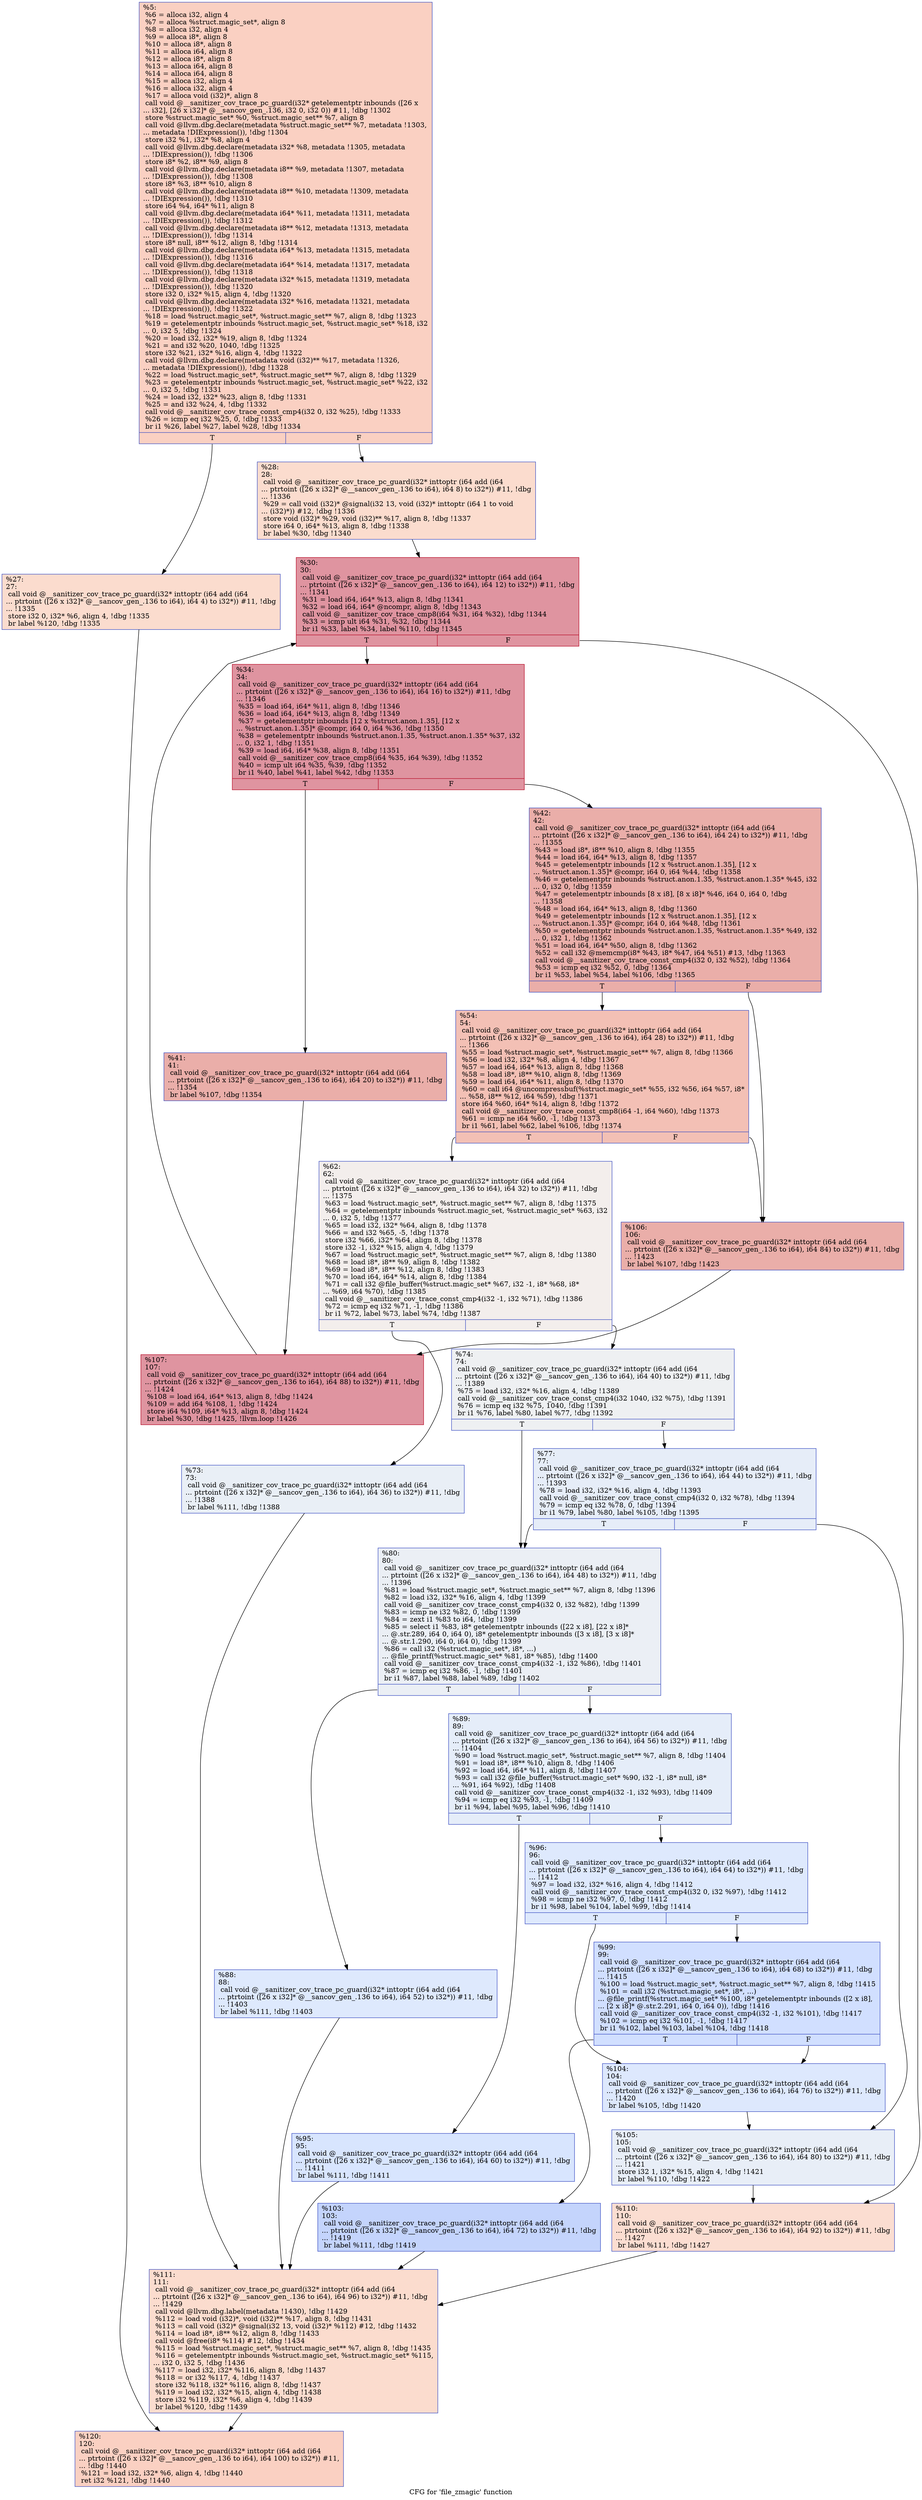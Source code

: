 digraph "CFG for 'file_zmagic' function" {
	label="CFG for 'file_zmagic' function";

	Node0x564cce422e60 [shape=record,color="#3d50c3ff", style=filled, fillcolor="#f3947570",label="{%5:\l  %6 = alloca i32, align 4\l  %7 = alloca %struct.magic_set*, align 8\l  %8 = alloca i32, align 4\l  %9 = alloca i8*, align 8\l  %10 = alloca i8*, align 8\l  %11 = alloca i64, align 8\l  %12 = alloca i8*, align 8\l  %13 = alloca i64, align 8\l  %14 = alloca i64, align 8\l  %15 = alloca i32, align 4\l  %16 = alloca i32, align 4\l  %17 = alloca void (i32)*, align 8\l  call void @__sanitizer_cov_trace_pc_guard(i32* getelementptr inbounds ([26 x\l... i32], [26 x i32]* @__sancov_gen_.136, i32 0, i32 0)) #11, !dbg !1302\l  store %struct.magic_set* %0, %struct.magic_set** %7, align 8\l  call void @llvm.dbg.declare(metadata %struct.magic_set** %7, metadata !1303,\l... metadata !DIExpression()), !dbg !1304\l  store i32 %1, i32* %8, align 4\l  call void @llvm.dbg.declare(metadata i32* %8, metadata !1305, metadata\l... !DIExpression()), !dbg !1306\l  store i8* %2, i8** %9, align 8\l  call void @llvm.dbg.declare(metadata i8** %9, metadata !1307, metadata\l... !DIExpression()), !dbg !1308\l  store i8* %3, i8** %10, align 8\l  call void @llvm.dbg.declare(metadata i8** %10, metadata !1309, metadata\l... !DIExpression()), !dbg !1310\l  store i64 %4, i64* %11, align 8\l  call void @llvm.dbg.declare(metadata i64* %11, metadata !1311, metadata\l... !DIExpression()), !dbg !1312\l  call void @llvm.dbg.declare(metadata i8** %12, metadata !1313, metadata\l... !DIExpression()), !dbg !1314\l  store i8* null, i8** %12, align 8, !dbg !1314\l  call void @llvm.dbg.declare(metadata i64* %13, metadata !1315, metadata\l... !DIExpression()), !dbg !1316\l  call void @llvm.dbg.declare(metadata i64* %14, metadata !1317, metadata\l... !DIExpression()), !dbg !1318\l  call void @llvm.dbg.declare(metadata i32* %15, metadata !1319, metadata\l... !DIExpression()), !dbg !1320\l  store i32 0, i32* %15, align 4, !dbg !1320\l  call void @llvm.dbg.declare(metadata i32* %16, metadata !1321, metadata\l... !DIExpression()), !dbg !1322\l  %18 = load %struct.magic_set*, %struct.magic_set** %7, align 8, !dbg !1323\l  %19 = getelementptr inbounds %struct.magic_set, %struct.magic_set* %18, i32\l... 0, i32 5, !dbg !1324\l  %20 = load i32, i32* %19, align 8, !dbg !1324\l  %21 = and i32 %20, 1040, !dbg !1325\l  store i32 %21, i32* %16, align 4, !dbg !1322\l  call void @llvm.dbg.declare(metadata void (i32)** %17, metadata !1326,\l... metadata !DIExpression()), !dbg !1328\l  %22 = load %struct.magic_set*, %struct.magic_set** %7, align 8, !dbg !1329\l  %23 = getelementptr inbounds %struct.magic_set, %struct.magic_set* %22, i32\l... 0, i32 5, !dbg !1331\l  %24 = load i32, i32* %23, align 8, !dbg !1331\l  %25 = and i32 %24, 4, !dbg !1332\l  call void @__sanitizer_cov_trace_const_cmp4(i32 0, i32 %25), !dbg !1333\l  %26 = icmp eq i32 %25, 0, !dbg !1333\l  br i1 %26, label %27, label %28, !dbg !1334\l|{<s0>T|<s1>F}}"];
	Node0x564cce422e60:s0 -> Node0x564cce422f90;
	Node0x564cce422e60:s1 -> Node0x564cce422fe0;
	Node0x564cce422f90 [shape=record,color="#3d50c3ff", style=filled, fillcolor="#f7af9170",label="{%27:\l27:                                               \l  call void @__sanitizer_cov_trace_pc_guard(i32* inttoptr (i64 add (i64\l... ptrtoint ([26 x i32]* @__sancov_gen_.136 to i64), i64 4) to i32*)) #11, !dbg\l... !1335\l  store i32 0, i32* %6, align 4, !dbg !1335\l  br label %120, !dbg !1335\l}"];
	Node0x564cce422f90 -> Node0x564cce423710;
	Node0x564cce422fe0 [shape=record,color="#3d50c3ff", style=filled, fillcolor="#f7af9170",label="{%28:\l28:                                               \l  call void @__sanitizer_cov_trace_pc_guard(i32* inttoptr (i64 add (i64\l... ptrtoint ([26 x i32]* @__sancov_gen_.136 to i64), i64 8) to i32*)) #11, !dbg\l... !1336\l  %29 = call void (i32)* @signal(i32 13, void (i32)* inttoptr (i64 1 to void\l... (i32)*)) #12, !dbg !1336\l  store void (i32)* %29, void (i32)** %17, align 8, !dbg !1337\l  store i64 0, i64* %13, align 8, !dbg !1338\l  br label %30, !dbg !1340\l}"];
	Node0x564cce422fe0 -> Node0x564cce423030;
	Node0x564cce423030 [shape=record,color="#b70d28ff", style=filled, fillcolor="#b70d2870",label="{%30:\l30:                                               \l  call void @__sanitizer_cov_trace_pc_guard(i32* inttoptr (i64 add (i64\l... ptrtoint ([26 x i32]* @__sancov_gen_.136 to i64), i64 12) to i32*)) #11, !dbg\l... !1341\l  %31 = load i64, i64* %13, align 8, !dbg !1341\l  %32 = load i64, i64* @ncompr, align 8, !dbg !1343\l  call void @__sanitizer_cov_trace_cmp8(i64 %31, i64 %32), !dbg !1344\l  %33 = icmp ult i64 %31, %32, !dbg !1344\l  br i1 %33, label %34, label %110, !dbg !1345\l|{<s0>T|<s1>F}}"];
	Node0x564cce423030:s0 -> Node0x564cce423080;
	Node0x564cce423030:s1 -> Node0x564cce423670;
	Node0x564cce423080 [shape=record,color="#b70d28ff", style=filled, fillcolor="#b70d2870",label="{%34:\l34:                                               \l  call void @__sanitizer_cov_trace_pc_guard(i32* inttoptr (i64 add (i64\l... ptrtoint ([26 x i32]* @__sancov_gen_.136 to i64), i64 16) to i32*)) #11, !dbg\l... !1346\l  %35 = load i64, i64* %11, align 8, !dbg !1346\l  %36 = load i64, i64* %13, align 8, !dbg !1349\l  %37 = getelementptr inbounds [12 x %struct.anon.1.35], [12 x\l... %struct.anon.1.35]* @compr, i64 0, i64 %36, !dbg !1350\l  %38 = getelementptr inbounds %struct.anon.1.35, %struct.anon.1.35* %37, i32\l... 0, i32 1, !dbg !1351\l  %39 = load i64, i64* %38, align 8, !dbg !1351\l  call void @__sanitizer_cov_trace_cmp8(i64 %35, i64 %39), !dbg !1352\l  %40 = icmp ult i64 %35, %39, !dbg !1352\l  br i1 %40, label %41, label %42, !dbg !1353\l|{<s0>T|<s1>F}}"];
	Node0x564cce423080:s0 -> Node0x564cce4230d0;
	Node0x564cce423080:s1 -> Node0x564cce423120;
	Node0x564cce4230d0 [shape=record,color="#3d50c3ff", style=filled, fillcolor="#d0473d70",label="{%41:\l41:                                               \l  call void @__sanitizer_cov_trace_pc_guard(i32* inttoptr (i64 add (i64\l... ptrtoint ([26 x i32]* @__sancov_gen_.136 to i64), i64 20) to i32*)) #11, !dbg\l... !1354\l  br label %107, !dbg !1354\l}"];
	Node0x564cce4230d0 -> Node0x564cce423620;
	Node0x564cce423120 [shape=record,color="#3d50c3ff", style=filled, fillcolor="#d0473d70",label="{%42:\l42:                                               \l  call void @__sanitizer_cov_trace_pc_guard(i32* inttoptr (i64 add (i64\l... ptrtoint ([26 x i32]* @__sancov_gen_.136 to i64), i64 24) to i32*)) #11, !dbg\l... !1355\l  %43 = load i8*, i8** %10, align 8, !dbg !1355\l  %44 = load i64, i64* %13, align 8, !dbg !1357\l  %45 = getelementptr inbounds [12 x %struct.anon.1.35], [12 x\l... %struct.anon.1.35]* @compr, i64 0, i64 %44, !dbg !1358\l  %46 = getelementptr inbounds %struct.anon.1.35, %struct.anon.1.35* %45, i32\l... 0, i32 0, !dbg !1359\l  %47 = getelementptr inbounds [8 x i8], [8 x i8]* %46, i64 0, i64 0, !dbg\l... !1358\l  %48 = load i64, i64* %13, align 8, !dbg !1360\l  %49 = getelementptr inbounds [12 x %struct.anon.1.35], [12 x\l... %struct.anon.1.35]* @compr, i64 0, i64 %48, !dbg !1361\l  %50 = getelementptr inbounds %struct.anon.1.35, %struct.anon.1.35* %49, i32\l... 0, i32 1, !dbg !1362\l  %51 = load i64, i64* %50, align 8, !dbg !1362\l  %52 = call i32 @memcmp(i8* %43, i8* %47, i64 %51) #13, !dbg !1363\l  call void @__sanitizer_cov_trace_const_cmp4(i32 0, i32 %52), !dbg !1364\l  %53 = icmp eq i32 %52, 0, !dbg !1364\l  br i1 %53, label %54, label %106, !dbg !1365\l|{<s0>T|<s1>F}}"];
	Node0x564cce423120:s0 -> Node0x564cce423170;
	Node0x564cce423120:s1 -> Node0x564cce4235d0;
	Node0x564cce423170 [shape=record,color="#3d50c3ff", style=filled, fillcolor="#e5705870",label="{%54:\l54:                                               \l  call void @__sanitizer_cov_trace_pc_guard(i32* inttoptr (i64 add (i64\l... ptrtoint ([26 x i32]* @__sancov_gen_.136 to i64), i64 28) to i32*)) #11, !dbg\l... !1366\l  %55 = load %struct.magic_set*, %struct.magic_set** %7, align 8, !dbg !1366\l  %56 = load i32, i32* %8, align 4, !dbg !1367\l  %57 = load i64, i64* %13, align 8, !dbg !1368\l  %58 = load i8*, i8** %10, align 8, !dbg !1369\l  %59 = load i64, i64* %11, align 8, !dbg !1370\l  %60 = call i64 @uncompressbuf(%struct.magic_set* %55, i32 %56, i64 %57, i8*\l... %58, i8** %12, i64 %59), !dbg !1371\l  store i64 %60, i64* %14, align 8, !dbg !1372\l  call void @__sanitizer_cov_trace_const_cmp8(i64 -1, i64 %60), !dbg !1373\l  %61 = icmp ne i64 %60, -1, !dbg !1373\l  br i1 %61, label %62, label %106, !dbg !1374\l|{<s0>T|<s1>F}}"];
	Node0x564cce423170:s0 -> Node0x564cce4231c0;
	Node0x564cce423170:s1 -> Node0x564cce4235d0;
	Node0x564cce4231c0 [shape=record,color="#3d50c3ff", style=filled, fillcolor="#e3d9d370",label="{%62:\l62:                                               \l  call void @__sanitizer_cov_trace_pc_guard(i32* inttoptr (i64 add (i64\l... ptrtoint ([26 x i32]* @__sancov_gen_.136 to i64), i64 32) to i32*)) #11, !dbg\l... !1375\l  %63 = load %struct.magic_set*, %struct.magic_set** %7, align 8, !dbg !1375\l  %64 = getelementptr inbounds %struct.magic_set, %struct.magic_set* %63, i32\l... 0, i32 5, !dbg !1377\l  %65 = load i32, i32* %64, align 8, !dbg !1378\l  %66 = and i32 %65, -5, !dbg !1378\l  store i32 %66, i32* %64, align 8, !dbg !1378\l  store i32 -1, i32* %15, align 4, !dbg !1379\l  %67 = load %struct.magic_set*, %struct.magic_set** %7, align 8, !dbg !1380\l  %68 = load i8*, i8** %9, align 8, !dbg !1382\l  %69 = load i8*, i8** %12, align 8, !dbg !1383\l  %70 = load i64, i64* %14, align 8, !dbg !1384\l  %71 = call i32 @file_buffer(%struct.magic_set* %67, i32 -1, i8* %68, i8*\l... %69, i64 %70), !dbg !1385\l  call void @__sanitizer_cov_trace_const_cmp4(i32 -1, i32 %71), !dbg !1386\l  %72 = icmp eq i32 %71, -1, !dbg !1386\l  br i1 %72, label %73, label %74, !dbg !1387\l|{<s0>T|<s1>F}}"];
	Node0x564cce4231c0:s0 -> Node0x564cce423210;
	Node0x564cce4231c0:s1 -> Node0x564cce423260;
	Node0x564cce423210 [shape=record,color="#3d50c3ff", style=filled, fillcolor="#cedaeb70",label="{%73:\l73:                                               \l  call void @__sanitizer_cov_trace_pc_guard(i32* inttoptr (i64 add (i64\l... ptrtoint ([26 x i32]* @__sancov_gen_.136 to i64), i64 36) to i32*)) #11, !dbg\l... !1388\l  br label %111, !dbg !1388\l}"];
	Node0x564cce423210 -> Node0x564cce4236c0;
	Node0x564cce423260 [shape=record,color="#3d50c3ff", style=filled, fillcolor="#d9dce170",label="{%74:\l74:                                               \l  call void @__sanitizer_cov_trace_pc_guard(i32* inttoptr (i64 add (i64\l... ptrtoint ([26 x i32]* @__sancov_gen_.136 to i64), i64 40) to i32*)) #11, !dbg\l... !1389\l  %75 = load i32, i32* %16, align 4, !dbg !1389\l  call void @__sanitizer_cov_trace_const_cmp4(i32 1040, i32 %75), !dbg !1391\l  %76 = icmp eq i32 %75, 1040, !dbg !1391\l  br i1 %76, label %80, label %77, !dbg !1392\l|{<s0>T|<s1>F}}"];
	Node0x564cce423260:s0 -> Node0x564cce423300;
	Node0x564cce423260:s1 -> Node0x564cce4232b0;
	Node0x564cce4232b0 [shape=record,color="#3d50c3ff", style=filled, fillcolor="#c7d7f070",label="{%77:\l77:                                               \l  call void @__sanitizer_cov_trace_pc_guard(i32* inttoptr (i64 add (i64\l... ptrtoint ([26 x i32]* @__sancov_gen_.136 to i64), i64 44) to i32*)) #11, !dbg\l... !1393\l  %78 = load i32, i32* %16, align 4, !dbg !1393\l  call void @__sanitizer_cov_trace_const_cmp4(i32 0, i32 %78), !dbg !1394\l  %79 = icmp eq i32 %78, 0, !dbg !1394\l  br i1 %79, label %80, label %105, !dbg !1395\l|{<s0>T|<s1>F}}"];
	Node0x564cce4232b0:s0 -> Node0x564cce423300;
	Node0x564cce4232b0:s1 -> Node0x564cce423580;
	Node0x564cce423300 [shape=record,color="#3d50c3ff", style=filled, fillcolor="#d1dae970",label="{%80:\l80:                                               \l  call void @__sanitizer_cov_trace_pc_guard(i32* inttoptr (i64 add (i64\l... ptrtoint ([26 x i32]* @__sancov_gen_.136 to i64), i64 48) to i32*)) #11, !dbg\l... !1396\l  %81 = load %struct.magic_set*, %struct.magic_set** %7, align 8, !dbg !1396\l  %82 = load i32, i32* %16, align 4, !dbg !1399\l  call void @__sanitizer_cov_trace_const_cmp4(i32 0, i32 %82), !dbg !1399\l  %83 = icmp ne i32 %82, 0, !dbg !1399\l  %84 = zext i1 %83 to i64, !dbg !1399\l  %85 = select i1 %83, i8* getelementptr inbounds ([22 x i8], [22 x i8]*\l... @.str.289, i64 0, i64 0), i8* getelementptr inbounds ([3 x i8], [3 x i8]*\l... @.str.1.290, i64 0, i64 0), !dbg !1399\l  %86 = call i32 (%struct.magic_set*, i8*, ...)\l... @file_printf(%struct.magic_set* %81, i8* %85), !dbg !1400\l  call void @__sanitizer_cov_trace_const_cmp4(i32 -1, i32 %86), !dbg !1401\l  %87 = icmp eq i32 %86, -1, !dbg !1401\l  br i1 %87, label %88, label %89, !dbg !1402\l|{<s0>T|<s1>F}}"];
	Node0x564cce423300:s0 -> Node0x564cce423350;
	Node0x564cce423300:s1 -> Node0x564cce4233a0;
	Node0x564cce423350 [shape=record,color="#3d50c3ff", style=filled, fillcolor="#b5cdfa70",label="{%88:\l88:                                               \l  call void @__sanitizer_cov_trace_pc_guard(i32* inttoptr (i64 add (i64\l... ptrtoint ([26 x i32]* @__sancov_gen_.136 to i64), i64 52) to i32*)) #11, !dbg\l... !1403\l  br label %111, !dbg !1403\l}"];
	Node0x564cce423350 -> Node0x564cce4236c0;
	Node0x564cce4233a0 [shape=record,color="#3d50c3ff", style=filled, fillcolor="#c5d6f270",label="{%89:\l89:                                               \l  call void @__sanitizer_cov_trace_pc_guard(i32* inttoptr (i64 add (i64\l... ptrtoint ([26 x i32]* @__sancov_gen_.136 to i64), i64 56) to i32*)) #11, !dbg\l... !1404\l  %90 = load %struct.magic_set*, %struct.magic_set** %7, align 8, !dbg !1404\l  %91 = load i8*, i8** %10, align 8, !dbg !1406\l  %92 = load i64, i64* %11, align 8, !dbg !1407\l  %93 = call i32 @file_buffer(%struct.magic_set* %90, i32 -1, i8* null, i8*\l... %91, i64 %92), !dbg !1408\l  call void @__sanitizer_cov_trace_const_cmp4(i32 -1, i32 %93), !dbg !1409\l  %94 = icmp eq i32 %93, -1, !dbg !1409\l  br i1 %94, label %95, label %96, !dbg !1410\l|{<s0>T|<s1>F}}"];
	Node0x564cce4233a0:s0 -> Node0x564cce4233f0;
	Node0x564cce4233a0:s1 -> Node0x564cce423440;
	Node0x564cce4233f0 [shape=record,color="#3d50c3ff", style=filled, fillcolor="#a7c5fe70",label="{%95:\l95:                                               \l  call void @__sanitizer_cov_trace_pc_guard(i32* inttoptr (i64 add (i64\l... ptrtoint ([26 x i32]* @__sancov_gen_.136 to i64), i64 60) to i32*)) #11, !dbg\l... !1411\l  br label %111, !dbg !1411\l}"];
	Node0x564cce4233f0 -> Node0x564cce4236c0;
	Node0x564cce423440 [shape=record,color="#3d50c3ff", style=filled, fillcolor="#b5cdfa70",label="{%96:\l96:                                               \l  call void @__sanitizer_cov_trace_pc_guard(i32* inttoptr (i64 add (i64\l... ptrtoint ([26 x i32]* @__sancov_gen_.136 to i64), i64 64) to i32*)) #11, !dbg\l... !1412\l  %97 = load i32, i32* %16, align 4, !dbg !1412\l  call void @__sanitizer_cov_trace_const_cmp4(i32 0, i32 %97), !dbg !1412\l  %98 = icmp ne i32 %97, 0, !dbg !1412\l  br i1 %98, label %104, label %99, !dbg !1414\l|{<s0>T|<s1>F}}"];
	Node0x564cce423440:s0 -> Node0x564cce423530;
	Node0x564cce423440:s1 -> Node0x564cce423490;
	Node0x564cce423490 [shape=record,color="#3d50c3ff", style=filled, fillcolor="#96b7ff70",label="{%99:\l99:                                               \l  call void @__sanitizer_cov_trace_pc_guard(i32* inttoptr (i64 add (i64\l... ptrtoint ([26 x i32]* @__sancov_gen_.136 to i64), i64 68) to i32*)) #11, !dbg\l... !1415\l  %100 = load %struct.magic_set*, %struct.magic_set** %7, align 8, !dbg !1415\l  %101 = call i32 (%struct.magic_set*, i8*, ...)\l... @file_printf(%struct.magic_set* %100, i8* getelementptr inbounds ([2 x i8],\l... [2 x i8]* @.str.2.291, i64 0, i64 0)), !dbg !1416\l  call void @__sanitizer_cov_trace_const_cmp4(i32 -1, i32 %101), !dbg !1417\l  %102 = icmp eq i32 %101, -1, !dbg !1417\l  br i1 %102, label %103, label %104, !dbg !1418\l|{<s0>T|<s1>F}}"];
	Node0x564cce423490:s0 -> Node0x564cce4234e0;
	Node0x564cce423490:s1 -> Node0x564cce423530;
	Node0x564cce4234e0 [shape=record,color="#3d50c3ff", style=filled, fillcolor="#7a9df870",label="{%103:\l103:                                              \l  call void @__sanitizer_cov_trace_pc_guard(i32* inttoptr (i64 add (i64\l... ptrtoint ([26 x i32]* @__sancov_gen_.136 to i64), i64 72) to i32*)) #11, !dbg\l... !1419\l  br label %111, !dbg !1419\l}"];
	Node0x564cce4234e0 -> Node0x564cce4236c0;
	Node0x564cce423530 [shape=record,color="#3d50c3ff", style=filled, fillcolor="#b2ccfb70",label="{%104:\l104:                                              \l  call void @__sanitizer_cov_trace_pc_guard(i32* inttoptr (i64 add (i64\l... ptrtoint ([26 x i32]* @__sancov_gen_.136 to i64), i64 76) to i32*)) #11, !dbg\l... !1420\l  br label %105, !dbg !1420\l}"];
	Node0x564cce423530 -> Node0x564cce423580;
	Node0x564cce423580 [shape=record,color="#3d50c3ff", style=filled, fillcolor="#cbd8ee70",label="{%105:\l105:                                              \l  call void @__sanitizer_cov_trace_pc_guard(i32* inttoptr (i64 add (i64\l... ptrtoint ([26 x i32]* @__sancov_gen_.136 to i64), i64 80) to i32*)) #11, !dbg\l... !1421\l  store i32 1, i32* %15, align 4, !dbg !1421\l  br label %110, !dbg !1422\l}"];
	Node0x564cce423580 -> Node0x564cce423670;
	Node0x564cce4235d0 [shape=record,color="#3d50c3ff", style=filled, fillcolor="#d0473d70",label="{%106:\l106:                                              \l  call void @__sanitizer_cov_trace_pc_guard(i32* inttoptr (i64 add (i64\l... ptrtoint ([26 x i32]* @__sancov_gen_.136 to i64), i64 84) to i32*)) #11, !dbg\l... !1423\l  br label %107, !dbg !1423\l}"];
	Node0x564cce4235d0 -> Node0x564cce423620;
	Node0x564cce423620 [shape=record,color="#b70d28ff", style=filled, fillcolor="#b70d2870",label="{%107:\l107:                                              \l  call void @__sanitizer_cov_trace_pc_guard(i32* inttoptr (i64 add (i64\l... ptrtoint ([26 x i32]* @__sancov_gen_.136 to i64), i64 88) to i32*)) #11, !dbg\l... !1424\l  %108 = load i64, i64* %13, align 8, !dbg !1424\l  %109 = add i64 %108, 1, !dbg !1424\l  store i64 %109, i64* %13, align 8, !dbg !1424\l  br label %30, !dbg !1425, !llvm.loop !1426\l}"];
	Node0x564cce423620 -> Node0x564cce423030;
	Node0x564cce423670 [shape=record,color="#3d50c3ff", style=filled, fillcolor="#f7b39670",label="{%110:\l110:                                              \l  call void @__sanitizer_cov_trace_pc_guard(i32* inttoptr (i64 add (i64\l... ptrtoint ([26 x i32]* @__sancov_gen_.136 to i64), i64 92) to i32*)) #11, !dbg\l... !1427\l  br label %111, !dbg !1427\l}"];
	Node0x564cce423670 -> Node0x564cce4236c0;
	Node0x564cce4236c0 [shape=record,color="#3d50c3ff", style=filled, fillcolor="#f7af9170",label="{%111:\l111:                                              \l  call void @__sanitizer_cov_trace_pc_guard(i32* inttoptr (i64 add (i64\l... ptrtoint ([26 x i32]* @__sancov_gen_.136 to i64), i64 96) to i32*)) #11, !dbg\l... !1429\l  call void @llvm.dbg.label(metadata !1430), !dbg !1429\l  %112 = load void (i32)*, void (i32)** %17, align 8, !dbg !1431\l  %113 = call void (i32)* @signal(i32 13, void (i32)* %112) #12, !dbg !1432\l  %114 = load i8*, i8** %12, align 8, !dbg !1433\l  call void @free(i8* %114) #12, !dbg !1434\l  %115 = load %struct.magic_set*, %struct.magic_set** %7, align 8, !dbg !1435\l  %116 = getelementptr inbounds %struct.magic_set, %struct.magic_set* %115,\l... i32 0, i32 5, !dbg !1436\l  %117 = load i32, i32* %116, align 8, !dbg !1437\l  %118 = or i32 %117, 4, !dbg !1437\l  store i32 %118, i32* %116, align 8, !dbg !1437\l  %119 = load i32, i32* %15, align 4, !dbg !1438\l  store i32 %119, i32* %6, align 4, !dbg !1439\l  br label %120, !dbg !1439\l}"];
	Node0x564cce4236c0 -> Node0x564cce423710;
	Node0x564cce423710 [shape=record,color="#3d50c3ff", style=filled, fillcolor="#f3947570",label="{%120:\l120:                                              \l  call void @__sanitizer_cov_trace_pc_guard(i32* inttoptr (i64 add (i64\l... ptrtoint ([26 x i32]* @__sancov_gen_.136 to i64), i64 100) to i32*)) #11,\l... !dbg !1440\l  %121 = load i32, i32* %6, align 4, !dbg !1440\l  ret i32 %121, !dbg !1440\l}"];
}
